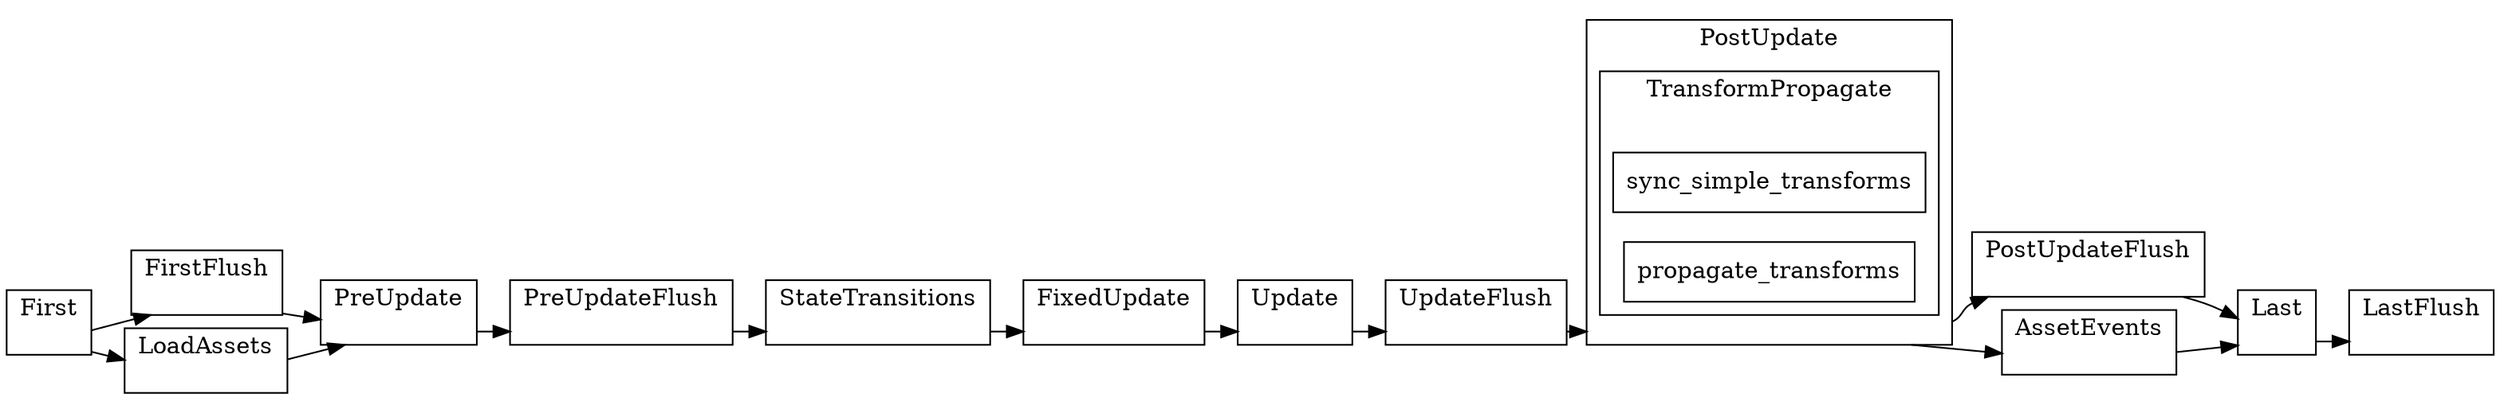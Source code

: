digraph "schedule" {
	"splines"="spline";
	"compound"="true";
	"rankdir"="LR";
	node ["shape"="box"];
	subgraph "clusternode_Set(1)" {
		"label"="FirstFlush";
		"set_marker_node_Set(1)" ["style"="invis", "label"="", "height"="0", "shape"="point"]
	}
	
	subgraph "clusternode_Set(2)" {
		"label"="PreUpdateFlush";
		"set_marker_node_Set(2)" ["style"="invis", "label"="", "height"="0", "shape"="point"]
	}
	
	subgraph "clusternode_Set(3)" {
		"label"="UpdateFlush";
		"set_marker_node_Set(3)" ["style"="invis", "label"="", "height"="0", "shape"="point"]
	}
	
	subgraph "clusternode_Set(4)" {
		"label"="PostUpdateFlush";
		"set_marker_node_Set(4)" ["style"="invis", "label"="", "height"="0", "shape"="point"]
	}
	
	subgraph "clusternode_Set(5)" {
		"label"="LastFlush";
		"set_marker_node_Set(5)" ["style"="invis", "label"="", "height"="0", "shape"="point"]
	}
	
	subgraph "clusternode_Set(6)" {
		"label"="First";
		"set_marker_node_Set(6)" ["style"="invis", "label"="", "height"="0", "shape"="point"]
	}
	
	subgraph "clusternode_Set(7)" {
		"label"="PreUpdate";
		"set_marker_node_Set(7)" ["style"="invis", "label"="", "height"="0", "shape"="point"]
	}
	
	subgraph "clusternode_Set(8)" {
		"label"="StateTransitions";
		"set_marker_node_Set(8)" ["style"="invis", "label"="", "height"="0", "shape"="point"]
	}
	
	subgraph "clusternode_Set(9)" {
		"label"="FixedUpdate";
		"set_marker_node_Set(9)" ["style"="invis", "label"="", "height"="0", "shape"="point"]
	}
	
	subgraph "clusternode_Set(10)" {
		"label"="Update";
		"set_marker_node_Set(10)" ["style"="invis", "label"="", "height"="0", "shape"="point"]
	}
	
	subgraph "clusternode_Set(11)" {
		"label"="PostUpdate";
		"set_marker_node_Set(11)" ["style"="invis", "label"="", "height"="0", "shape"="point"]
		subgraph "clusternode_Set(20)" {
			"label"="TransformPropagate";
			"set_marker_node_Set(20)" ["style"="invis", "label"="", "height"="0", "shape"="point"]
			"node_System(11)" ["label"="sync_simple_transforms"]
			"node_System(12)" ["label"="propagate_transforms"]
		}
		
	}
	
	subgraph "clusternode_Set(12)" {
		"label"="Last";
		"set_marker_node_Set(12)" ["style"="invis", "label"="", "height"="0", "shape"="point"]
	}
	
	subgraph "clusternode_Set(58)" {
		"label"="LoadAssets";
		"set_marker_node_Set(58)" ["style"="invis", "label"="", "height"="0", "shape"="point"]
	}
	
	subgraph "clusternode_Set(59)" {
		"label"="AssetEvents";
		"set_marker_node_Set(59)" ["style"="invis", "label"="", "height"="0", "shape"="point"]
	}
	
	"set_marker_node_Set(6)" -> "set_marker_node_Set(1)" ["lhead"="clusternode_Set(1)", "ltail"="clusternode_Set(6)"]
	"set_marker_node_Set(1)" -> "set_marker_node_Set(7)" ["lhead"="clusternode_Set(7)", "ltail"="clusternode_Set(1)"]
	"set_marker_node_Set(7)" -> "set_marker_node_Set(2)" ["lhead"="clusternode_Set(2)", "ltail"="clusternode_Set(7)"]
	"set_marker_node_Set(2)" -> "set_marker_node_Set(8)" ["lhead"="clusternode_Set(8)", "ltail"="clusternode_Set(2)"]
	"set_marker_node_Set(8)" -> "set_marker_node_Set(9)" ["lhead"="clusternode_Set(9)", "ltail"="clusternode_Set(8)"]
	"set_marker_node_Set(9)" -> "set_marker_node_Set(10)" ["lhead"="clusternode_Set(10)", "ltail"="clusternode_Set(9)"]
	"set_marker_node_Set(10)" -> "set_marker_node_Set(3)" ["lhead"="clusternode_Set(3)", "ltail"="clusternode_Set(10)"]
	"set_marker_node_Set(3)" -> "set_marker_node_Set(11)" ["lhead"="clusternode_Set(11)", "ltail"="clusternode_Set(3)"]
	"set_marker_node_Set(11)" -> "set_marker_node_Set(4)" ["lhead"="clusternode_Set(4)", "ltail"="clusternode_Set(11)"]
	"set_marker_node_Set(4)" -> "set_marker_node_Set(12)" ["lhead"="clusternode_Set(12)", "ltail"="clusternode_Set(4)"]
	"set_marker_node_Set(12)" -> "set_marker_node_Set(5)" ["lhead"="clusternode_Set(5)", "ltail"="clusternode_Set(12)"]
	"set_marker_node_Set(58)" -> "set_marker_node_Set(7)" ["lhead"="clusternode_Set(7)", "ltail"="clusternode_Set(58)"]
	"set_marker_node_Set(6)" -> "set_marker_node_Set(58)" ["lhead"="clusternode_Set(58)", "ltail"="clusternode_Set(6)"]
	"set_marker_node_Set(11)" -> "set_marker_node_Set(59)" ["lhead"="clusternode_Set(59)", "ltail"="clusternode_Set(11)"]
	"set_marker_node_Set(59)" -> "set_marker_node_Set(12)" ["lhead"="clusternode_Set(12)", "ltail"="clusternode_Set(59)"]
}
